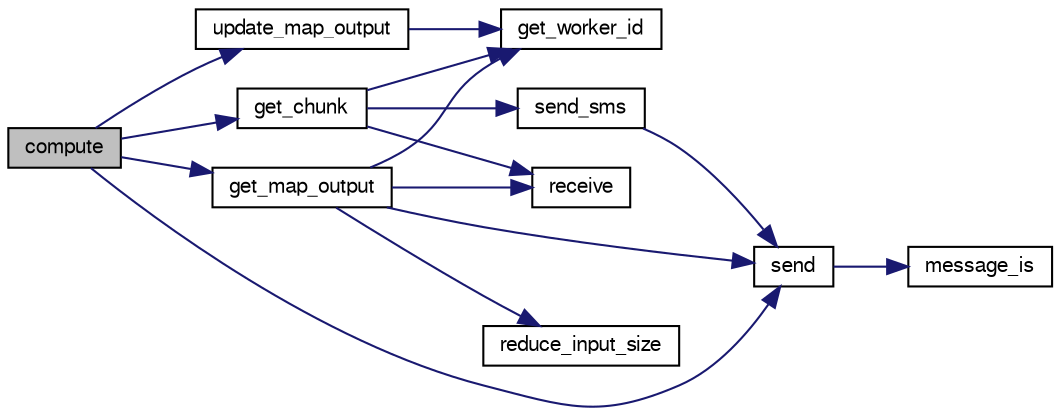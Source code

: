 digraph G
{
  edge [fontname="FreeSans",fontsize="10",labelfontname="FreeSans",labelfontsize="10"];
  node [fontname="FreeSans",fontsize="10",shape=record];
  rankdir="LR";
  Node1 [label="compute",height=0.2,width=0.4,color="black", fillcolor="grey75", style="filled" fontcolor="black"];
  Node1 -> Node2 [color="midnightblue",fontsize="10",style="solid",fontname="FreeSans"];
  Node2 [label="get_chunk",height=0.2,width=0.4,color="black", fillcolor="white", style="filled",URL="$worker_8c.html#ac718ab889651ef83f18beac6df9504a9",tooltip="Get the chunk associated to a map task."];
  Node2 -> Node3 [color="midnightblue",fontsize="10",style="solid",fontname="FreeSans"];
  Node3 [label="get_worker_id",height=0.2,width=0.4,color="black", fillcolor="white", style="filled",URL="$worker_8c.html#ae11d5cff642be9c1c521ce9dff10f0ad",tooltip="Get the ID of a worker."];
  Node2 -> Node4 [color="midnightblue",fontsize="10",style="solid",fontname="FreeSans"];
  Node4 [label="send_sms",height=0.2,width=0.4,color="black", fillcolor="white", style="filled",URL="$common_8c.html#aca485a177839dea76ff61fd7c34de12d",tooltip="Send a short message, of size zero."];
  Node4 -> Node5 [color="midnightblue",fontsize="10",style="solid",fontname="FreeSans"];
  Node5 [label="send",height=0.2,width=0.4,color="black", fillcolor="white", style="filled",URL="$common_8c.html#a385b12669d8faf7b5cdb54c1ae597e1c",tooltip="Send a message/task."];
  Node5 -> Node6 [color="midnightblue",fontsize="10",style="solid",fontname="FreeSans"];
  Node6 [label="message_is",height=0.2,width=0.4,color="black", fillcolor="white", style="filled",URL="$common_8c.html#ad37a02c988c597622a346cb5293243fb",tooltip="Compare the message from a task with a string."];
  Node2 -> Node7 [color="midnightblue",fontsize="10",style="solid",fontname="FreeSans"];
  Node7 [label="receive",height=0.2,width=0.4,color="black", fillcolor="white", style="filled",URL="$common_8c.html#a6fc60933b9eabe64a880f68eba3131cc",tooltip="Receive a message/task from a mailbox."];
  Node1 -> Node8 [color="midnightblue",fontsize="10",style="solid",fontname="FreeSans"];
  Node8 [label="get_map_output",height=0.2,width=0.4,color="black", fillcolor="white", style="filled",URL="$worker_8c.html#a23ae433ce5f7aeb145694b461f490e35",tooltip="Copy the itermediary pairs for a reduce task."];
  Node8 -> Node3 [color="midnightblue",fontsize="10",style="solid",fontname="FreeSans"];
  Node8 -> Node9 [color="midnightblue",fontsize="10",style="solid",fontname="FreeSans"];
  Node9 [label="reduce_input_size",height=0.2,width=0.4,color="black", fillcolor="white", style="filled",URL="$common_8c.html#a151110f4fee88df0190c99f7637b2b2e",tooltip="Return the input size of a reduce task."];
  Node8 -> Node5 [color="midnightblue",fontsize="10",style="solid",fontname="FreeSans"];
  Node8 -> Node7 [color="midnightblue",fontsize="10",style="solid",fontname="FreeSans"];
  Node1 -> Node10 [color="midnightblue",fontsize="10",style="solid",fontname="FreeSans"];
  Node10 [label="update_map_output",height=0.2,width=0.4,color="black", fillcolor="white", style="filled",URL="$worker_8c.html#a8cc0e207ecf495a684ef77c97712e080",tooltip="Update the amount of data produced by a mapper."];
  Node10 -> Node3 [color="midnightblue",fontsize="10",style="solid",fontname="FreeSans"];
  Node1 -> Node5 [color="midnightblue",fontsize="10",style="solid",fontname="FreeSans"];
}
